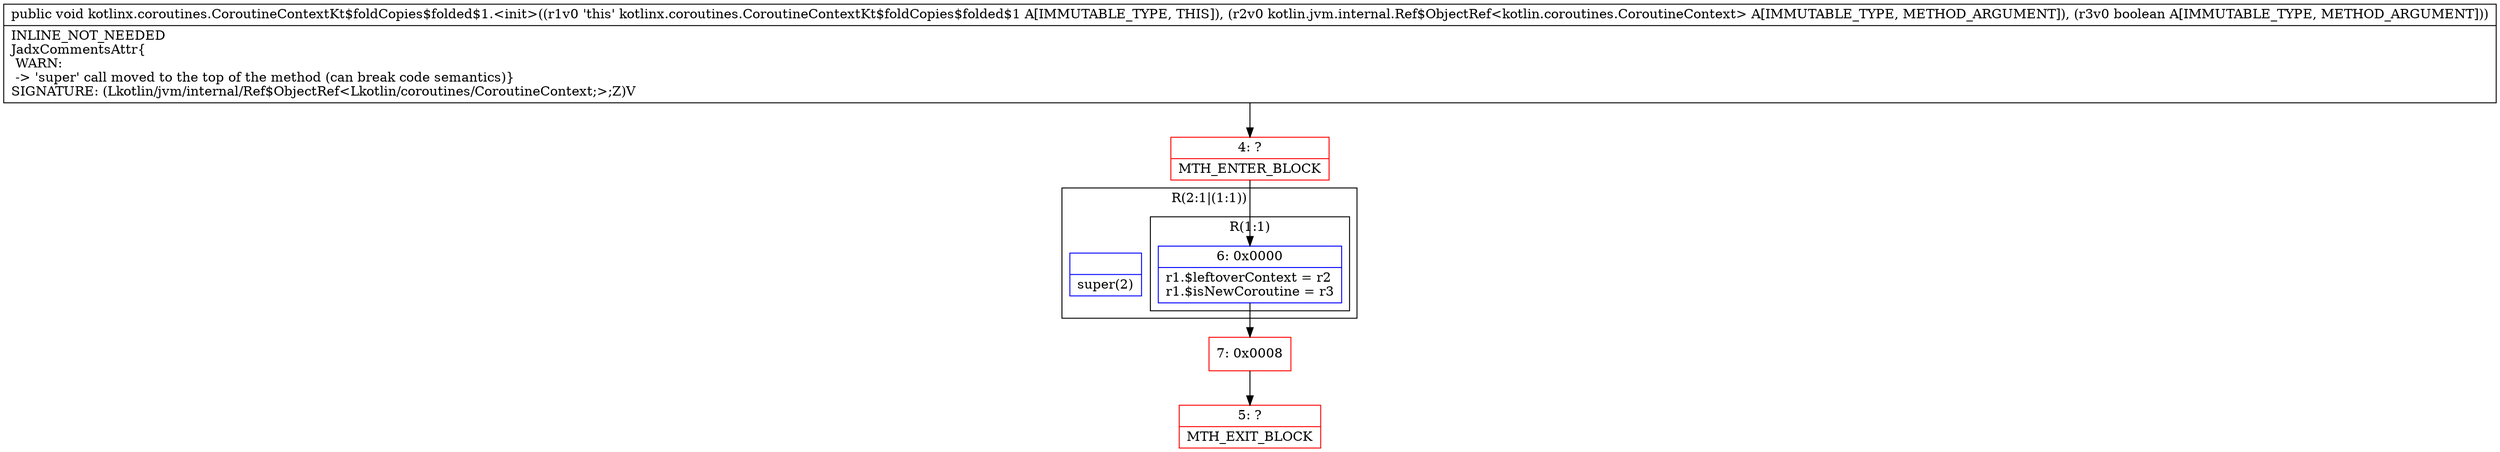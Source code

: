 digraph "CFG forkotlinx.coroutines.CoroutineContextKt$foldCopies$folded$1.\<init\>(Lkotlin\/jvm\/internal\/Ref$ObjectRef;Z)V" {
subgraph cluster_Region_1184480160 {
label = "R(2:1|(1:1))";
node [shape=record,color=blue];
Node_InsnContainer_836736313 [shape=record,label="{|super(2)\l}"];
subgraph cluster_Region_1837228242 {
label = "R(1:1)";
node [shape=record,color=blue];
Node_6 [shape=record,label="{6\:\ 0x0000|r1.$leftoverContext = r2\lr1.$isNewCoroutine = r3\l}"];
}
}
Node_4 [shape=record,color=red,label="{4\:\ ?|MTH_ENTER_BLOCK\l}"];
Node_7 [shape=record,color=red,label="{7\:\ 0x0008}"];
Node_5 [shape=record,color=red,label="{5\:\ ?|MTH_EXIT_BLOCK\l}"];
MethodNode[shape=record,label="{public void kotlinx.coroutines.CoroutineContextKt$foldCopies$folded$1.\<init\>((r1v0 'this' kotlinx.coroutines.CoroutineContextKt$foldCopies$folded$1 A[IMMUTABLE_TYPE, THIS]), (r2v0 kotlin.jvm.internal.Ref$ObjectRef\<kotlin.coroutines.CoroutineContext\> A[IMMUTABLE_TYPE, METHOD_ARGUMENT]), (r3v0 boolean A[IMMUTABLE_TYPE, METHOD_ARGUMENT]))  | INLINE_NOT_NEEDED\lJadxCommentsAttr\{\l WARN: \l \-\> 'super' call moved to the top of the method (can break code semantics)\}\lSIGNATURE: (Lkotlin\/jvm\/internal\/Ref$ObjectRef\<Lkotlin\/coroutines\/CoroutineContext;\>;Z)V\l}"];
MethodNode -> Node_4;Node_6 -> Node_7;
Node_4 -> Node_6;
Node_7 -> Node_5;
}

